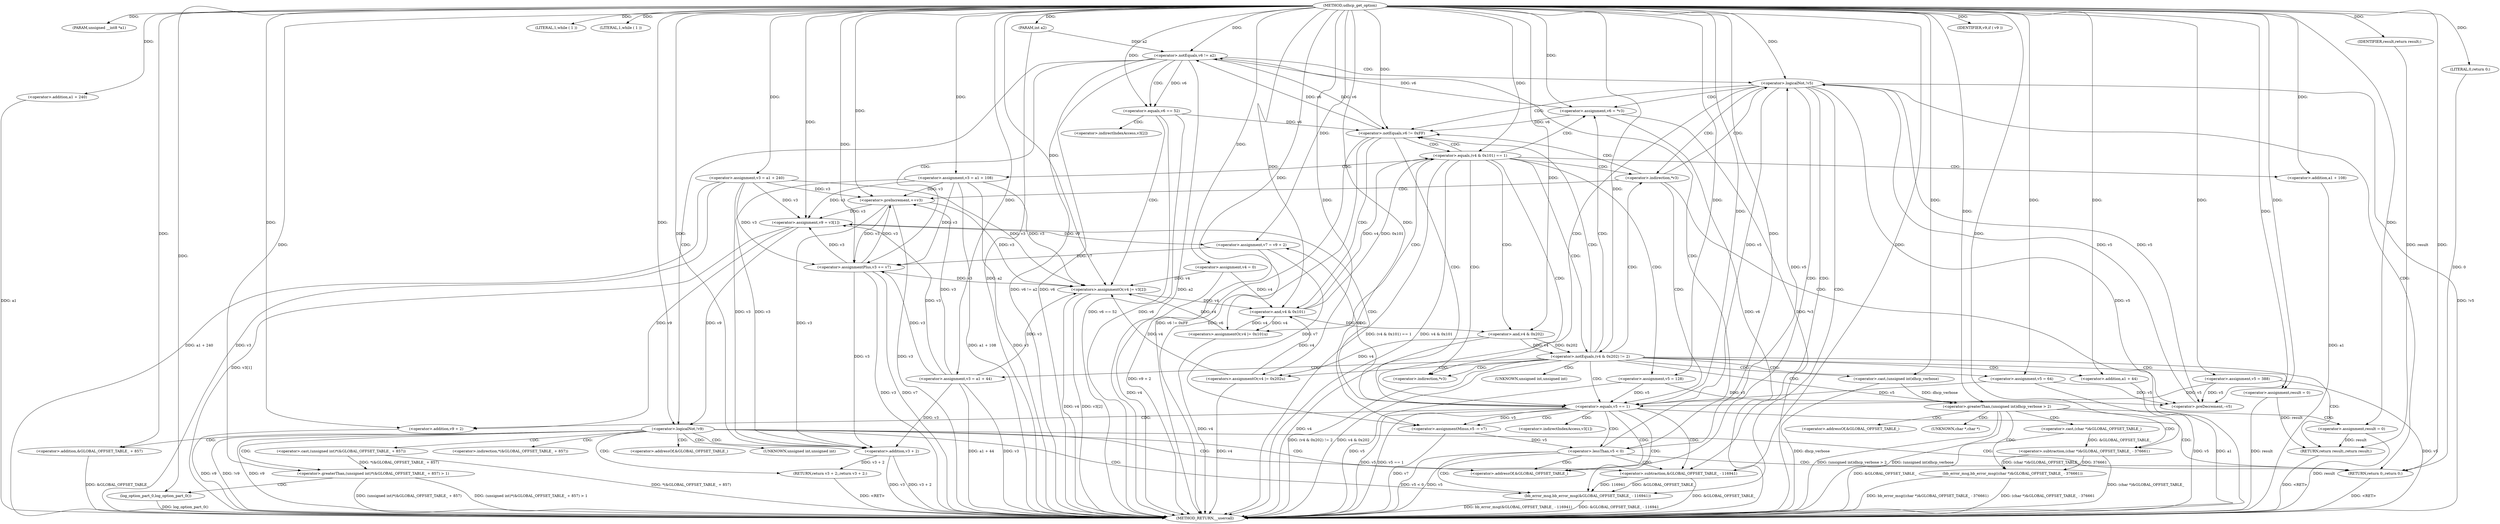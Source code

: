 digraph udhcp_get_option {  
"1000108" [label = "(METHOD,udhcp_get_option)" ]
"1000289" [label = "(METHOD_RETURN,__usercall)" ]
"1000109" [label = "(PARAM,unsigned __int8 *a1)" ]
"1000110" [label = "(PARAM,int a2)" ]
"1000119" [label = "(<operator>.assignment,v3 = a1 + 240)" ]
"1000121" [label = "(<operator>.addition,a1 + 240)" ]
"1000124" [label = "(<operator>.assignment,v4 = 0)" ]
"1000127" [label = "(<operator>.assignment,v5 = 388)" ]
"1000131" [label = "(LITERAL,1,while ( 1 ))" ]
"1000134" [label = "(LITERAL,1,while ( 1 ))" ]
"1000136" [label = "(<operator>.assignment,v6 = *v3)" ]
"1000144" [label = "(<operator>.preDecrement,--v5)" ]
"1000146" [label = "(<operator>.preIncrement,++v3)" ]
"1000150" [label = "(<operator>.logicalNot,!v5)" ]
"1000154" [label = "(<operator>.notEquals,v6 != 0xFF)" ]
"1000159" [label = "(<operator>.equals,(v4 & 0x101) == 1)" ]
"1000160" [label = "(<operator>.and,v4 & 0x101)" ]
"1000165" [label = "(<operators>.assignmentOr,v4 |= 0x101u)" ]
"1000168" [label = "(<operator>.assignment,v3 = a1 + 108)" ]
"1000170" [label = "(<operator>.addition,a1 + 108)" ]
"1000173" [label = "(<operator>.assignment,v5 = 128)" ]
"1000179" [label = "(<operator>.notEquals,(v4 & 0x202) != 2)" ]
"1000180" [label = "(<operator>.and,v4 & 0x202)" ]
"1000185" [label = "(<operator>.assignment,result = 0)" ]
"1000189" [label = "(<operator>.greaterThan,(unsigned int)dhcp_verbose > 2)" ]
"1000190" [label = "(<operator>.cast,(unsigned int)dhcp_verbose)" ]
"1000195" [label = "(bb_error_msg,bb_error_msg((char *)&GLOBAL_OFFSET_TABLE_ - 376661))" ]
"1000196" [label = "(<operator>.subtraction,(char *)&GLOBAL_OFFSET_TABLE_ - 376661)" ]
"1000197" [label = "(<operator>.cast,(char *)&GLOBAL_OFFSET_TABLE_)" ]
"1000202" [label = "(<operator>.assignment,result = 0)" ]
"1000205" [label = "(RETURN,return result;,return result;)" ]
"1000206" [label = "(IDENTIFIER,result,return result;)" ]
"1000207" [label = "(<operators>.assignmentOr,v4 |= 0x202u)" ]
"1000210" [label = "(<operator>.assignment,v3 = a1 + 44)" ]
"1000212" [label = "(<operator>.addition,a1 + 44)" ]
"1000215" [label = "(<operator>.assignment,v5 = 64)" ]
"1000219" [label = "(<operator>.equals,v5 == 1)" ]
"1000223" [label = "(<operator>.assignment,v9 = v3[1])" ]
"1000228" [label = "(<operator>.assignment,v7 = v9 + 2)" ]
"1000230" [label = "(<operator>.addition,v9 + 2)" ]
"1000233" [label = "(<operator>.assignmentMinus,v5 -= v7)" ]
"1000237" [label = "(<operator>.lessThan,v5 < 0)" ]
"1000242" [label = "(<operator>.notEquals,v6 != a2)" ]
"1000247" [label = "(IDENTIFIER,v9,if ( v9 ))" ]
"1000250" [label = "(<operator>.equals,v6 == 52)" ]
"1000253" [label = "(<operators>.assignmentOr,v4 |= v3[2])" ]
"1000258" [label = "(<operator>.assignmentPlus,v3 += v7)" ]
"1000263" [label = "(<operator>.logicalNot,!v9)" ]
"1000267" [label = "(bb_error_msg,bb_error_msg(&GLOBAL_OFFSET_TABLE_ - 116941))" ]
"1000268" [label = "(<operator>.subtraction,&GLOBAL_OFFSET_TABLE_ - 116941)" ]
"1000272" [label = "(RETURN,return 0;,return 0;)" ]
"1000273" [label = "(LITERAL,0,return 0;)" ]
"1000275" [label = "(<operator>.greaterThan,(unsigned int)*(&GLOBAL_OFFSET_TABLE_ + 857) > 1)" ]
"1000276" [label = "(<operator>.cast,(unsigned int)*(&GLOBAL_OFFSET_TABLE_ + 857))" ]
"1000279" [label = "(<operator>.addition,&GLOBAL_OFFSET_TABLE_ + 857)" ]
"1000284" [label = "(log_option_part_0,log_option_part_0())" ]
"1000285" [label = "(RETURN,return v3 + 2;,return v3 + 2;)" ]
"1000286" [label = "(<operator>.addition,v3 + 2)" ]
"1000138" [label = "(<operator>.indirection,*v3)" ]
"1000141" [label = "(<operator>.indirection,*v3)" ]
"1000191" [label = "(UNKNOWN,unsigned int,unsigned int)" ]
"1000198" [label = "(UNKNOWN,char *,char *)" ]
"1000199" [label = "(<operator>.addressOf,&GLOBAL_OFFSET_TABLE_)" ]
"1000225" [label = "(<operator>.indirectIndexAccess,v3[1])" ]
"1000255" [label = "(<operator>.indirectIndexAccess,v3[2])" ]
"1000269" [label = "(<operator>.addressOf,&GLOBAL_OFFSET_TABLE_)" ]
"1000277" [label = "(UNKNOWN,unsigned int,unsigned int)" ]
"1000278" [label = "(<operator>.indirection,*(&GLOBAL_OFFSET_TABLE_ + 857))" ]
"1000280" [label = "(<operator>.addressOf,&GLOBAL_OFFSET_TABLE_)" ]
  "1000205" -> "1000289"  [ label = "DDG: <RET>"] 
  "1000285" -> "1000289"  [ label = "DDG: <RET>"] 
  "1000127" -> "1000289"  [ label = "DDG: v5"] 
  "1000119" -> "1000289"  [ label = "DDG: a1 + 240"] 
  "1000136" -> "1000289"  [ label = "DDG: *v3"] 
  "1000279" -> "1000289"  [ label = "DDG: &GLOBAL_OFFSET_TABLE_"] 
  "1000250" -> "1000289"  [ label = "DDG: v6"] 
  "1000210" -> "1000289"  [ label = "DDG: a1 + 44"] 
  "1000258" -> "1000289"  [ label = "DDG: v7"] 
  "1000180" -> "1000289"  [ label = "DDG: v4"] 
  "1000242" -> "1000289"  [ label = "DDG: v6"] 
  "1000267" -> "1000289"  [ label = "DDG: bb_error_msg(&GLOBAL_OFFSET_TABLE_ - 116941)"] 
  "1000197" -> "1000289"  [ label = "DDG: &GLOBAL_OFFSET_TABLE_"] 
  "1000202" -> "1000289"  [ label = "DDG: result"] 
  "1000119" -> "1000289"  [ label = "DDG: v3"] 
  "1000189" -> "1000289"  [ label = "DDG: (unsigned int)dhcp_verbose > 2"] 
  "1000165" -> "1000289"  [ label = "DDG: v4"] 
  "1000242" -> "1000289"  [ label = "DDG: a2"] 
  "1000258" -> "1000289"  [ label = "DDG: v3"] 
  "1000173" -> "1000289"  [ label = "DDG: v5"] 
  "1000268" -> "1000289"  [ label = "DDG: &GLOBAL_OFFSET_TABLE_"] 
  "1000121" -> "1000289"  [ label = "DDG: a1"] 
  "1000212" -> "1000289"  [ label = "DDG: a1"] 
  "1000228" -> "1000289"  [ label = "DDG: v9 + 2"] 
  "1000210" -> "1000289"  [ label = "DDG: v3"] 
  "1000136" -> "1000289"  [ label = "DDG: v6"] 
  "1000219" -> "1000289"  [ label = "DDG: v5"] 
  "1000110" -> "1000289"  [ label = "DDG: a2"] 
  "1000250" -> "1000289"  [ label = "DDG: v6 == 52"] 
  "1000267" -> "1000289"  [ label = "DDG: &GLOBAL_OFFSET_TABLE_ - 116941"] 
  "1000150" -> "1000289"  [ label = "DDG: !v5"] 
  "1000179" -> "1000289"  [ label = "DDG: v4 & 0x202"] 
  "1000146" -> "1000289"  [ label = "DDG: v3"] 
  "1000154" -> "1000289"  [ label = "DDG: v6"] 
  "1000189" -> "1000289"  [ label = "DDG: (unsigned int)dhcp_verbose"] 
  "1000237" -> "1000289"  [ label = "DDG: v5 < 0"] 
  "1000263" -> "1000289"  [ label = "DDG: !v9"] 
  "1000159" -> "1000289"  [ label = "DDG: (v4 & 0x101) == 1"] 
  "1000253" -> "1000289"  [ label = "DDG: v3[2]"] 
  "1000275" -> "1000289"  [ label = "DDG: (unsigned int)*(&GLOBAL_OFFSET_TABLE_ + 857) > 1"] 
  "1000223" -> "1000289"  [ label = "DDG: v3[1]"] 
  "1000168" -> "1000289"  [ label = "DDG: a1 + 108"] 
  "1000286" -> "1000289"  [ label = "DDG: v3 + 2"] 
  "1000230" -> "1000289"  [ label = "DDG: v9"] 
  "1000286" -> "1000289"  [ label = "DDG: v3"] 
  "1000170" -> "1000289"  [ label = "DDG: a1"] 
  "1000207" -> "1000289"  [ label = "DDG: v4"] 
  "1000124" -> "1000289"  [ label = "DDG: v4"] 
  "1000190" -> "1000289"  [ label = "DDG: dhcp_verbose"] 
  "1000242" -> "1000289"  [ label = "DDG: v6 != a2"] 
  "1000179" -> "1000289"  [ label = "DDG: (v4 & 0x202) != 2"] 
  "1000195" -> "1000289"  [ label = "DDG: (char *)&GLOBAL_OFFSET_TABLE_ - 376661"] 
  "1000168" -> "1000289"  [ label = "DDG: v3"] 
  "1000276" -> "1000289"  [ label = "DDG: *(&GLOBAL_OFFSET_TABLE_ + 857)"] 
  "1000263" -> "1000289"  [ label = "DDG: v9"] 
  "1000215" -> "1000289"  [ label = "DDG: v5"] 
  "1000284" -> "1000289"  [ label = "DDG: log_option_part_0()"] 
  "1000237" -> "1000289"  [ label = "DDG: v5"] 
  "1000159" -> "1000289"  [ label = "DDG: v4 & 0x101"] 
  "1000253" -> "1000289"  [ label = "DDG: v4"] 
  "1000195" -> "1000289"  [ label = "DDG: bb_error_msg((char *)&GLOBAL_OFFSET_TABLE_ - 376661)"] 
  "1000275" -> "1000289"  [ label = "DDG: (unsigned int)*(&GLOBAL_OFFSET_TABLE_ + 857)"] 
  "1000196" -> "1000289"  [ label = "DDG: (char *)&GLOBAL_OFFSET_TABLE_"] 
  "1000154" -> "1000289"  [ label = "DDG: v6 != 0xFF"] 
  "1000233" -> "1000289"  [ label = "DDG: v7"] 
  "1000219" -> "1000289"  [ label = "DDG: v5 == 1"] 
  "1000150" -> "1000289"  [ label = "DDG: v5"] 
  "1000185" -> "1000289"  [ label = "DDG: result"] 
  "1000272" -> "1000289"  [ label = "DDG: <RET>"] 
  "1000108" -> "1000109"  [ label = "DDG: "] 
  "1000108" -> "1000110"  [ label = "DDG: "] 
  "1000108" -> "1000119"  [ label = "DDG: "] 
  "1000108" -> "1000121"  [ label = "DDG: "] 
  "1000108" -> "1000124"  [ label = "DDG: "] 
  "1000108" -> "1000127"  [ label = "DDG: "] 
  "1000108" -> "1000131"  [ label = "DDG: "] 
  "1000108" -> "1000134"  [ label = "DDG: "] 
  "1000108" -> "1000136"  [ label = "DDG: "] 
  "1000127" -> "1000144"  [ label = "DDG: v5"] 
  "1000173" -> "1000144"  [ label = "DDG: v5"] 
  "1000215" -> "1000144"  [ label = "DDG: v5"] 
  "1000150" -> "1000144"  [ label = "DDG: v5"] 
  "1000108" -> "1000144"  [ label = "DDG: "] 
  "1000119" -> "1000146"  [ label = "DDG: v3"] 
  "1000258" -> "1000146"  [ label = "DDG: v3"] 
  "1000210" -> "1000146"  [ label = "DDG: v3"] 
  "1000168" -> "1000146"  [ label = "DDG: v3"] 
  "1000108" -> "1000146"  [ label = "DDG: "] 
  "1000144" -> "1000150"  [ label = "DDG: v5"] 
  "1000237" -> "1000150"  [ label = "DDG: v5"] 
  "1000108" -> "1000150"  [ label = "DDG: "] 
  "1000242" -> "1000154"  [ label = "DDG: v6"] 
  "1000136" -> "1000154"  [ label = "DDG: v6"] 
  "1000250" -> "1000154"  [ label = "DDG: v6"] 
  "1000108" -> "1000154"  [ label = "DDG: "] 
  "1000160" -> "1000159"  [ label = "DDG: v4"] 
  "1000160" -> "1000159"  [ label = "DDG: 0x101"] 
  "1000165" -> "1000160"  [ label = "DDG: v4"] 
  "1000207" -> "1000160"  [ label = "DDG: v4"] 
  "1000124" -> "1000160"  [ label = "DDG: v4"] 
  "1000253" -> "1000160"  [ label = "DDG: v4"] 
  "1000108" -> "1000160"  [ label = "DDG: "] 
  "1000108" -> "1000159"  [ label = "DDG: "] 
  "1000108" -> "1000165"  [ label = "DDG: "] 
  "1000160" -> "1000165"  [ label = "DDG: v4"] 
  "1000108" -> "1000168"  [ label = "DDG: "] 
  "1000108" -> "1000170"  [ label = "DDG: "] 
  "1000108" -> "1000173"  [ label = "DDG: "] 
  "1000180" -> "1000179"  [ label = "DDG: v4"] 
  "1000180" -> "1000179"  [ label = "DDG: 0x202"] 
  "1000160" -> "1000180"  [ label = "DDG: v4"] 
  "1000108" -> "1000180"  [ label = "DDG: "] 
  "1000108" -> "1000179"  [ label = "DDG: "] 
  "1000108" -> "1000185"  [ label = "DDG: "] 
  "1000190" -> "1000189"  [ label = "DDG: dhcp_verbose"] 
  "1000108" -> "1000190"  [ label = "DDG: "] 
  "1000108" -> "1000189"  [ label = "DDG: "] 
  "1000196" -> "1000195"  [ label = "DDG: (char *)&GLOBAL_OFFSET_TABLE_"] 
  "1000196" -> "1000195"  [ label = "DDG: 376661"] 
  "1000197" -> "1000196"  [ label = "DDG: &GLOBAL_OFFSET_TABLE_"] 
  "1000108" -> "1000196"  [ label = "DDG: "] 
  "1000108" -> "1000202"  [ label = "DDG: "] 
  "1000206" -> "1000205"  [ label = "DDG: result"] 
  "1000202" -> "1000205"  [ label = "DDG: result"] 
  "1000185" -> "1000205"  [ label = "DDG: result"] 
  "1000108" -> "1000206"  [ label = "DDG: "] 
  "1000108" -> "1000207"  [ label = "DDG: "] 
  "1000180" -> "1000207"  [ label = "DDG: v4"] 
  "1000108" -> "1000210"  [ label = "DDG: "] 
  "1000108" -> "1000212"  [ label = "DDG: "] 
  "1000108" -> "1000215"  [ label = "DDG: "] 
  "1000127" -> "1000219"  [ label = "DDG: v5"] 
  "1000173" -> "1000219"  [ label = "DDG: v5"] 
  "1000215" -> "1000219"  [ label = "DDG: v5"] 
  "1000150" -> "1000219"  [ label = "DDG: v5"] 
  "1000108" -> "1000219"  [ label = "DDG: "] 
  "1000119" -> "1000223"  [ label = "DDG: v3"] 
  "1000258" -> "1000223"  [ label = "DDG: v3"] 
  "1000210" -> "1000223"  [ label = "DDG: v3"] 
  "1000146" -> "1000223"  [ label = "DDG: v3"] 
  "1000168" -> "1000223"  [ label = "DDG: v3"] 
  "1000108" -> "1000223"  [ label = "DDG: "] 
  "1000223" -> "1000228"  [ label = "DDG: v9"] 
  "1000108" -> "1000228"  [ label = "DDG: "] 
  "1000223" -> "1000230"  [ label = "DDG: v9"] 
  "1000108" -> "1000230"  [ label = "DDG: "] 
  "1000228" -> "1000233"  [ label = "DDG: v7"] 
  "1000108" -> "1000233"  [ label = "DDG: "] 
  "1000219" -> "1000233"  [ label = "DDG: v5"] 
  "1000233" -> "1000237"  [ label = "DDG: v5"] 
  "1000108" -> "1000237"  [ label = "DDG: "] 
  "1000136" -> "1000242"  [ label = "DDG: v6"] 
  "1000154" -> "1000242"  [ label = "DDG: v6"] 
  "1000108" -> "1000242"  [ label = "DDG: "] 
  "1000110" -> "1000242"  [ label = "DDG: a2"] 
  "1000108" -> "1000247"  [ label = "DDG: "] 
  "1000242" -> "1000250"  [ label = "DDG: v6"] 
  "1000108" -> "1000250"  [ label = "DDG: "] 
  "1000119" -> "1000253"  [ label = "DDG: v3"] 
  "1000258" -> "1000253"  [ label = "DDG: v3"] 
  "1000210" -> "1000253"  [ label = "DDG: v3"] 
  "1000146" -> "1000253"  [ label = "DDG: v3"] 
  "1000168" -> "1000253"  [ label = "DDG: v3"] 
  "1000165" -> "1000253"  [ label = "DDG: v4"] 
  "1000207" -> "1000253"  [ label = "DDG: v4"] 
  "1000124" -> "1000253"  [ label = "DDG: v4"] 
  "1000108" -> "1000253"  [ label = "DDG: "] 
  "1000108" -> "1000258"  [ label = "DDG: "] 
  "1000228" -> "1000258"  [ label = "DDG: v7"] 
  "1000119" -> "1000258"  [ label = "DDG: v3"] 
  "1000210" -> "1000258"  [ label = "DDG: v3"] 
  "1000146" -> "1000258"  [ label = "DDG: v3"] 
  "1000168" -> "1000258"  [ label = "DDG: v3"] 
  "1000108" -> "1000263"  [ label = "DDG: "] 
  "1000223" -> "1000263"  [ label = "DDG: v9"] 
  "1000268" -> "1000267"  [ label = "DDG: &GLOBAL_OFFSET_TABLE_"] 
  "1000268" -> "1000267"  [ label = "DDG: 116941"] 
  "1000108" -> "1000268"  [ label = "DDG: "] 
  "1000273" -> "1000272"  [ label = "DDG: 0"] 
  "1000108" -> "1000272"  [ label = "DDG: "] 
  "1000108" -> "1000273"  [ label = "DDG: "] 
  "1000276" -> "1000275"  [ label = "DDG: *(&GLOBAL_OFFSET_TABLE_ + 857)"] 
  "1000108" -> "1000279"  [ label = "DDG: "] 
  "1000108" -> "1000275"  [ label = "DDG: "] 
  "1000108" -> "1000284"  [ label = "DDG: "] 
  "1000286" -> "1000285"  [ label = "DDG: v3 + 2"] 
  "1000119" -> "1000286"  [ label = "DDG: v3"] 
  "1000258" -> "1000286"  [ label = "DDG: v3"] 
  "1000210" -> "1000286"  [ label = "DDG: v3"] 
  "1000146" -> "1000286"  [ label = "DDG: v3"] 
  "1000168" -> "1000286"  [ label = "DDG: v3"] 
  "1000108" -> "1000286"  [ label = "DDG: "] 
  "1000141" -> "1000144"  [ label = "CDG: "] 
  "1000141" -> "1000150"  [ label = "CDG: "] 
  "1000141" -> "1000146"  [ label = "CDG: "] 
  "1000141" -> "1000219"  [ label = "CDG: "] 
  "1000141" -> "1000154"  [ label = "CDG: "] 
  "1000150" -> "1000272"  [ label = "CDG: "] 
  "1000150" -> "1000269"  [ label = "CDG: "] 
  "1000150" -> "1000268"  [ label = "CDG: "] 
  "1000150" -> "1000267"  [ label = "CDG: "] 
  "1000150" -> "1000141"  [ label = "CDG: "] 
  "1000150" -> "1000138"  [ label = "CDG: "] 
  "1000150" -> "1000136"  [ label = "CDG: "] 
  "1000150" -> "1000154"  [ label = "CDG: "] 
  "1000154" -> "1000219"  [ label = "CDG: "] 
  "1000154" -> "1000160"  [ label = "CDG: "] 
  "1000154" -> "1000159"  [ label = "CDG: "] 
  "1000159" -> "1000173"  [ label = "CDG: "] 
  "1000159" -> "1000170"  [ label = "CDG: "] 
  "1000159" -> "1000168"  [ label = "CDG: "] 
  "1000159" -> "1000165"  [ label = "CDG: "] 
  "1000159" -> "1000180"  [ label = "CDG: "] 
  "1000159" -> "1000179"  [ label = "CDG: "] 
  "1000159" -> "1000219"  [ label = "CDG: "] 
  "1000159" -> "1000141"  [ label = "CDG: "] 
  "1000159" -> "1000138"  [ label = "CDG: "] 
  "1000159" -> "1000136"  [ label = "CDG: "] 
  "1000159" -> "1000154"  [ label = "CDG: "] 
  "1000179" -> "1000191"  [ label = "CDG: "] 
  "1000179" -> "1000190"  [ label = "CDG: "] 
  "1000179" -> "1000189"  [ label = "CDG: "] 
  "1000179" -> "1000185"  [ label = "CDG: "] 
  "1000179" -> "1000207"  [ label = "CDG: "] 
  "1000179" -> "1000205"  [ label = "CDG: "] 
  "1000179" -> "1000215"  [ label = "CDG: "] 
  "1000179" -> "1000212"  [ label = "CDG: "] 
  "1000179" -> "1000210"  [ label = "CDG: "] 
  "1000179" -> "1000219"  [ label = "CDG: "] 
  "1000179" -> "1000141"  [ label = "CDG: "] 
  "1000179" -> "1000138"  [ label = "CDG: "] 
  "1000179" -> "1000136"  [ label = "CDG: "] 
  "1000179" -> "1000154"  [ label = "CDG: "] 
  "1000189" -> "1000202"  [ label = "CDG: "] 
  "1000189" -> "1000199"  [ label = "CDG: "] 
  "1000189" -> "1000198"  [ label = "CDG: "] 
  "1000189" -> "1000197"  [ label = "CDG: "] 
  "1000189" -> "1000196"  [ label = "CDG: "] 
  "1000189" -> "1000195"  [ label = "CDG: "] 
  "1000219" -> "1000223"  [ label = "CDG: "] 
  "1000219" -> "1000237"  [ label = "CDG: "] 
  "1000219" -> "1000233"  [ label = "CDG: "] 
  "1000219" -> "1000230"  [ label = "CDG: "] 
  "1000219" -> "1000228"  [ label = "CDG: "] 
  "1000219" -> "1000225"  [ label = "CDG: "] 
  "1000219" -> "1000272"  [ label = "CDG: "] 
  "1000219" -> "1000269"  [ label = "CDG: "] 
  "1000219" -> "1000268"  [ label = "CDG: "] 
  "1000219" -> "1000267"  [ label = "CDG: "] 
  "1000237" -> "1000242"  [ label = "CDG: "] 
  "1000237" -> "1000272"  [ label = "CDG: "] 
  "1000237" -> "1000269"  [ label = "CDG: "] 
  "1000237" -> "1000268"  [ label = "CDG: "] 
  "1000237" -> "1000267"  [ label = "CDG: "] 
  "1000242" -> "1000263"  [ label = "CDG: "] 
  "1000242" -> "1000258"  [ label = "CDG: "] 
  "1000242" -> "1000150"  [ label = "CDG: "] 
  "1000242" -> "1000250"  [ label = "CDG: "] 
  "1000250" -> "1000255"  [ label = "CDG: "] 
  "1000250" -> "1000253"  [ label = "CDG: "] 
  "1000263" -> "1000272"  [ label = "CDG: "] 
  "1000263" -> "1000269"  [ label = "CDG: "] 
  "1000263" -> "1000268"  [ label = "CDG: "] 
  "1000263" -> "1000267"  [ label = "CDG: "] 
  "1000263" -> "1000286"  [ label = "CDG: "] 
  "1000263" -> "1000285"  [ label = "CDG: "] 
  "1000263" -> "1000280"  [ label = "CDG: "] 
  "1000263" -> "1000279"  [ label = "CDG: "] 
  "1000263" -> "1000278"  [ label = "CDG: "] 
  "1000263" -> "1000277"  [ label = "CDG: "] 
  "1000263" -> "1000276"  [ label = "CDG: "] 
  "1000263" -> "1000275"  [ label = "CDG: "] 
  "1000275" -> "1000284"  [ label = "CDG: "] 
}
